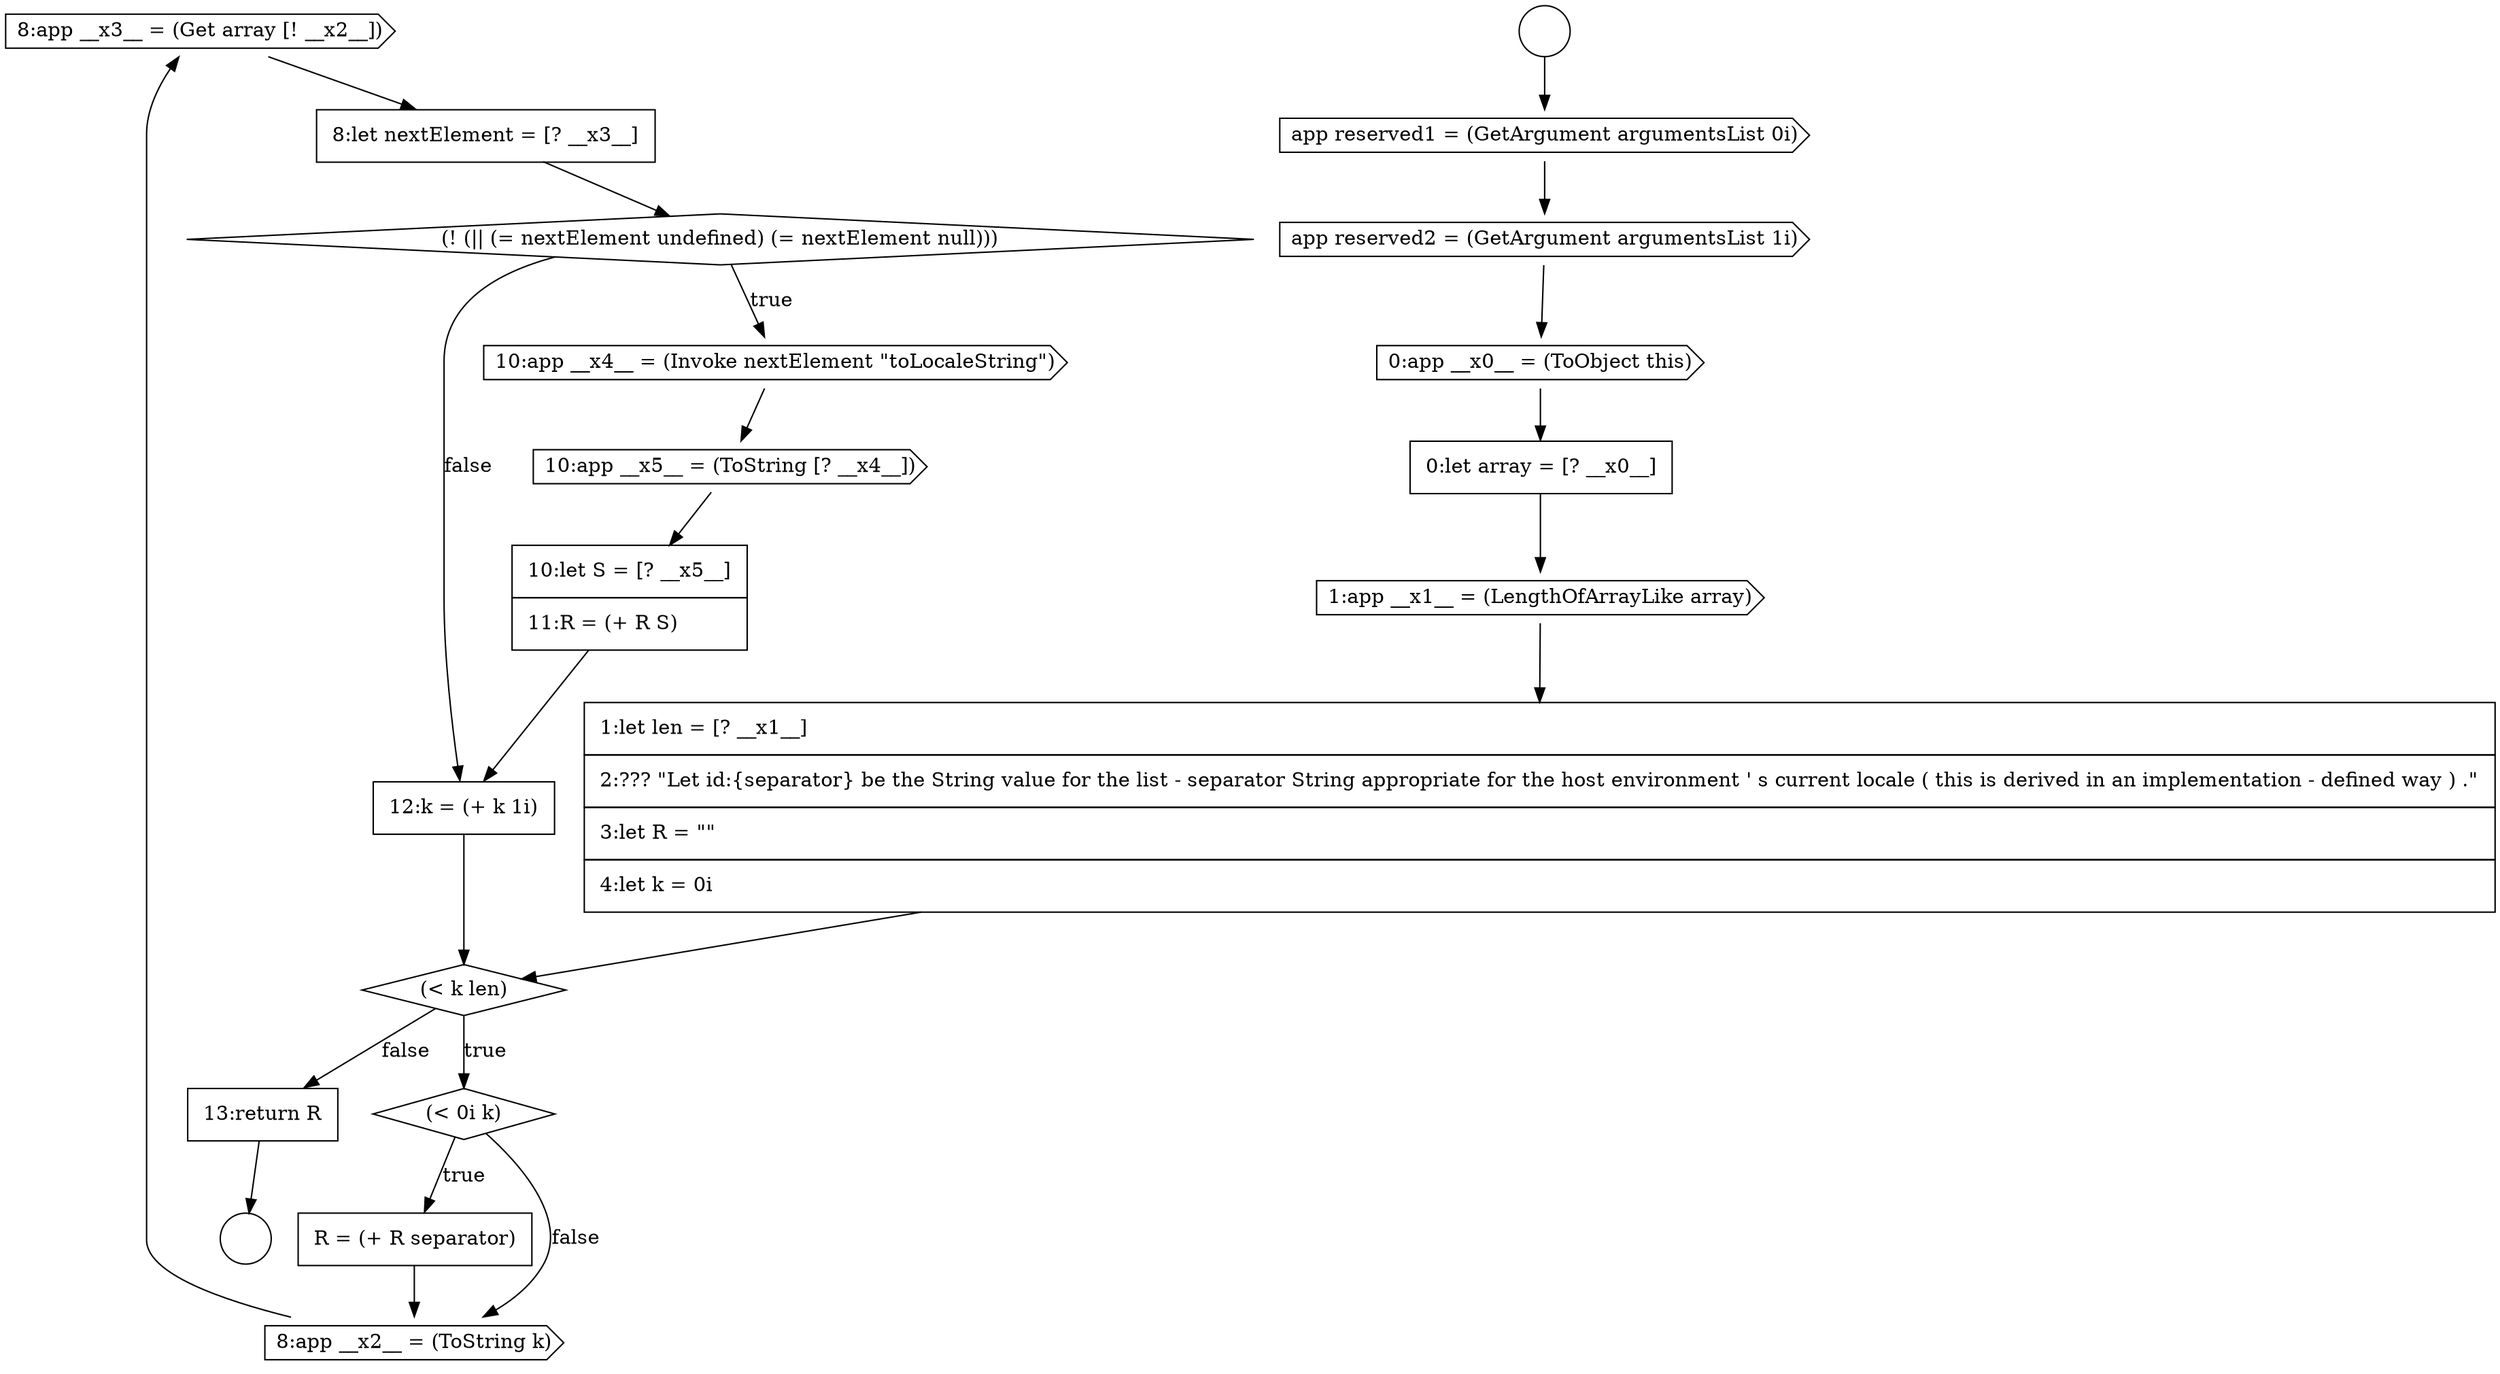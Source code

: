 digraph {
  node16676 [shape=cds, label=<<font color="black">8:app __x3__ = (Get array [! __x2__])</font>> color="black" fillcolor="white" style=filled]
  node16668 [shape=cds, label=<<font color="black">0:app __x0__ = (ToObject this)</font>> color="black" fillcolor="white" style=filled]
  node16672 [shape=diamond, label=<<font color="black">(&lt; k len)</font>> color="black" fillcolor="white" style=filled]
  node16680 [shape=cds, label=<<font color="black">10:app __x5__ = (ToString [? __x4__])</font>> color="black" fillcolor="white" style=filled]
  node16665 [shape=circle label=" " color="black" fillcolor="white" style=filled]
  node16673 [shape=diamond, label=<<font color="black">(&lt; 0i k)</font>> color="black" fillcolor="white" style=filled]
  node16683 [shape=none, margin=0, label=<<font color="black">
    <table border="0" cellborder="1" cellspacing="0" cellpadding="10">
      <tr><td align="left">13:return R</td></tr>
    </table>
  </font>> color="black" fillcolor="white" style=filled]
  node16677 [shape=none, margin=0, label=<<font color="black">
    <table border="0" cellborder="1" cellspacing="0" cellpadding="10">
      <tr><td align="left">8:let nextElement = [? __x3__]</td></tr>
    </table>
  </font>> color="black" fillcolor="white" style=filled]
  node16664 [shape=circle label=" " color="black" fillcolor="white" style=filled]
  node16670 [shape=cds, label=<<font color="black">1:app __x1__ = (LengthOfArrayLike array)</font>> color="black" fillcolor="white" style=filled]
  node16674 [shape=none, margin=0, label=<<font color="black">
    <table border="0" cellborder="1" cellspacing="0" cellpadding="10">
      <tr><td align="left">R = (+ R separator)</td></tr>
    </table>
  </font>> color="black" fillcolor="white" style=filled]
  node16678 [shape=diamond, label=<<font color="black">(! (|| (= nextElement undefined) (= nextElement null)))</font>> color="black" fillcolor="white" style=filled]
  node16675 [shape=cds, label=<<font color="black">8:app __x2__ = (ToString k)</font>> color="black" fillcolor="white" style=filled]
  node16682 [shape=none, margin=0, label=<<font color="black">
    <table border="0" cellborder="1" cellspacing="0" cellpadding="10">
      <tr><td align="left">12:k = (+ k 1i)</td></tr>
    </table>
  </font>> color="black" fillcolor="white" style=filled]
  node16667 [shape=cds, label=<<font color="black">app reserved2 = (GetArgument argumentsList 1i)</font>> color="black" fillcolor="white" style=filled]
  node16671 [shape=none, margin=0, label=<<font color="black">
    <table border="0" cellborder="1" cellspacing="0" cellpadding="10">
      <tr><td align="left">1:let len = [? __x1__]</td></tr>
      <tr><td align="left">2:??? &quot;Let id:{separator} be the String value for the list - separator String appropriate for the host environment ' s current locale ( this is derived in an implementation - defined way ) .&quot;</td></tr>
      <tr><td align="left">3:let R = &quot;&quot;</td></tr>
      <tr><td align="left">4:let k = 0i</td></tr>
    </table>
  </font>> color="black" fillcolor="white" style=filled]
  node16666 [shape=cds, label=<<font color="black">app reserved1 = (GetArgument argumentsList 0i)</font>> color="black" fillcolor="white" style=filled]
  node16669 [shape=none, margin=0, label=<<font color="black">
    <table border="0" cellborder="1" cellspacing="0" cellpadding="10">
      <tr><td align="left">0:let array = [? __x0__]</td></tr>
    </table>
  </font>> color="black" fillcolor="white" style=filled]
  node16679 [shape=cds, label=<<font color="black">10:app __x4__ = (Invoke nextElement &quot;toLocaleString&quot;)</font>> color="black" fillcolor="white" style=filled]
  node16681 [shape=none, margin=0, label=<<font color="black">
    <table border="0" cellborder="1" cellspacing="0" cellpadding="10">
      <tr><td align="left">10:let S = [? __x5__]</td></tr>
      <tr><td align="left">11:R = (+ R S)</td></tr>
    </table>
  </font>> color="black" fillcolor="white" style=filled]
  node16667 -> node16668 [ color="black"]
  node16668 -> node16669 [ color="black"]
  node16683 -> node16665 [ color="black"]
  node16680 -> node16681 [ color="black"]
  node16677 -> node16678 [ color="black"]
  node16676 -> node16677 [ color="black"]
  node16671 -> node16672 [ color="black"]
  node16664 -> node16666 [ color="black"]
  node16681 -> node16682 [ color="black"]
  node16682 -> node16672 [ color="black"]
  node16673 -> node16674 [label=<<font color="black">true</font>> color="black"]
  node16673 -> node16675 [label=<<font color="black">false</font>> color="black"]
  node16679 -> node16680 [ color="black"]
  node16672 -> node16673 [label=<<font color="black">true</font>> color="black"]
  node16672 -> node16683 [label=<<font color="black">false</font>> color="black"]
  node16675 -> node16676 [ color="black"]
  node16669 -> node16670 [ color="black"]
  node16666 -> node16667 [ color="black"]
  node16674 -> node16675 [ color="black"]
  node16678 -> node16679 [label=<<font color="black">true</font>> color="black"]
  node16678 -> node16682 [label=<<font color="black">false</font>> color="black"]
  node16670 -> node16671 [ color="black"]
}
